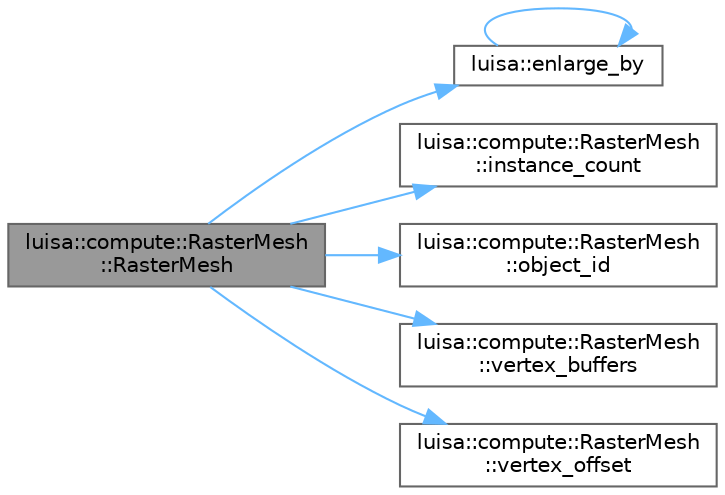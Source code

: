 digraph "luisa::compute::RasterMesh::RasterMesh"
{
 // LATEX_PDF_SIZE
  bgcolor="transparent";
  edge [fontname=Helvetica,fontsize=10,labelfontname=Helvetica,labelfontsize=10];
  node [fontname=Helvetica,fontsize=10,shape=box,height=0.2,width=0.4];
  rankdir="LR";
  Node1 [id="Node000001",label="luisa::compute::RasterMesh\l::RasterMesh",height=0.2,width=0.4,color="gray40", fillcolor="grey60", style="filled", fontcolor="black",tooltip=" "];
  Node1 -> Node2 [id="edge1_Node000001_Node000002",color="steelblue1",style="solid",tooltip=" "];
  Node2 [id="Node000002",label="luisa::enlarge_by",height=0.2,width=0.4,color="grey40", fillcolor="white", style="filled",URL="$namespaceluisa.html#a29039881fd35f6de9b7acd9a9b4ea886",tooltip=" "];
  Node2 -> Node2 [id="edge2_Node000002_Node000002",color="steelblue1",style="solid",tooltip=" "];
  Node1 -> Node3 [id="edge3_Node000001_Node000003",color="steelblue1",style="solid",tooltip=" "];
  Node3 [id="Node000003",label="luisa::compute::RasterMesh\l::instance_count",height=0.2,width=0.4,color="grey40", fillcolor="white", style="filled",URL="$classluisa_1_1compute_1_1_raster_mesh.html#aff3fc8460a0518a354eb71904695a8cb",tooltip=" "];
  Node1 -> Node4 [id="edge4_Node000001_Node000004",color="steelblue1",style="solid",tooltip=" "];
  Node4 [id="Node000004",label="luisa::compute::RasterMesh\l::object_id",height=0.2,width=0.4,color="grey40", fillcolor="white", style="filled",URL="$classluisa_1_1compute_1_1_raster_mesh.html#a8cc670002b0170636d5546e81e9fccdd",tooltip=" "];
  Node1 -> Node5 [id="edge5_Node000001_Node000005",color="steelblue1",style="solid",tooltip=" "];
  Node5 [id="Node000005",label="luisa::compute::RasterMesh\l::vertex_buffers",height=0.2,width=0.4,color="grey40", fillcolor="white", style="filled",URL="$classluisa_1_1compute_1_1_raster_mesh.html#ac1cf163b49425697fecab6605e3e3e10",tooltip=" "];
  Node1 -> Node6 [id="edge6_Node000001_Node000006",color="steelblue1",style="solid",tooltip=" "];
  Node6 [id="Node000006",label="luisa::compute::RasterMesh\l::vertex_offset",height=0.2,width=0.4,color="grey40", fillcolor="white", style="filled",URL="$classluisa_1_1compute_1_1_raster_mesh.html#a5341a1477df094b444572f761bea95b6",tooltip=" "];
}
